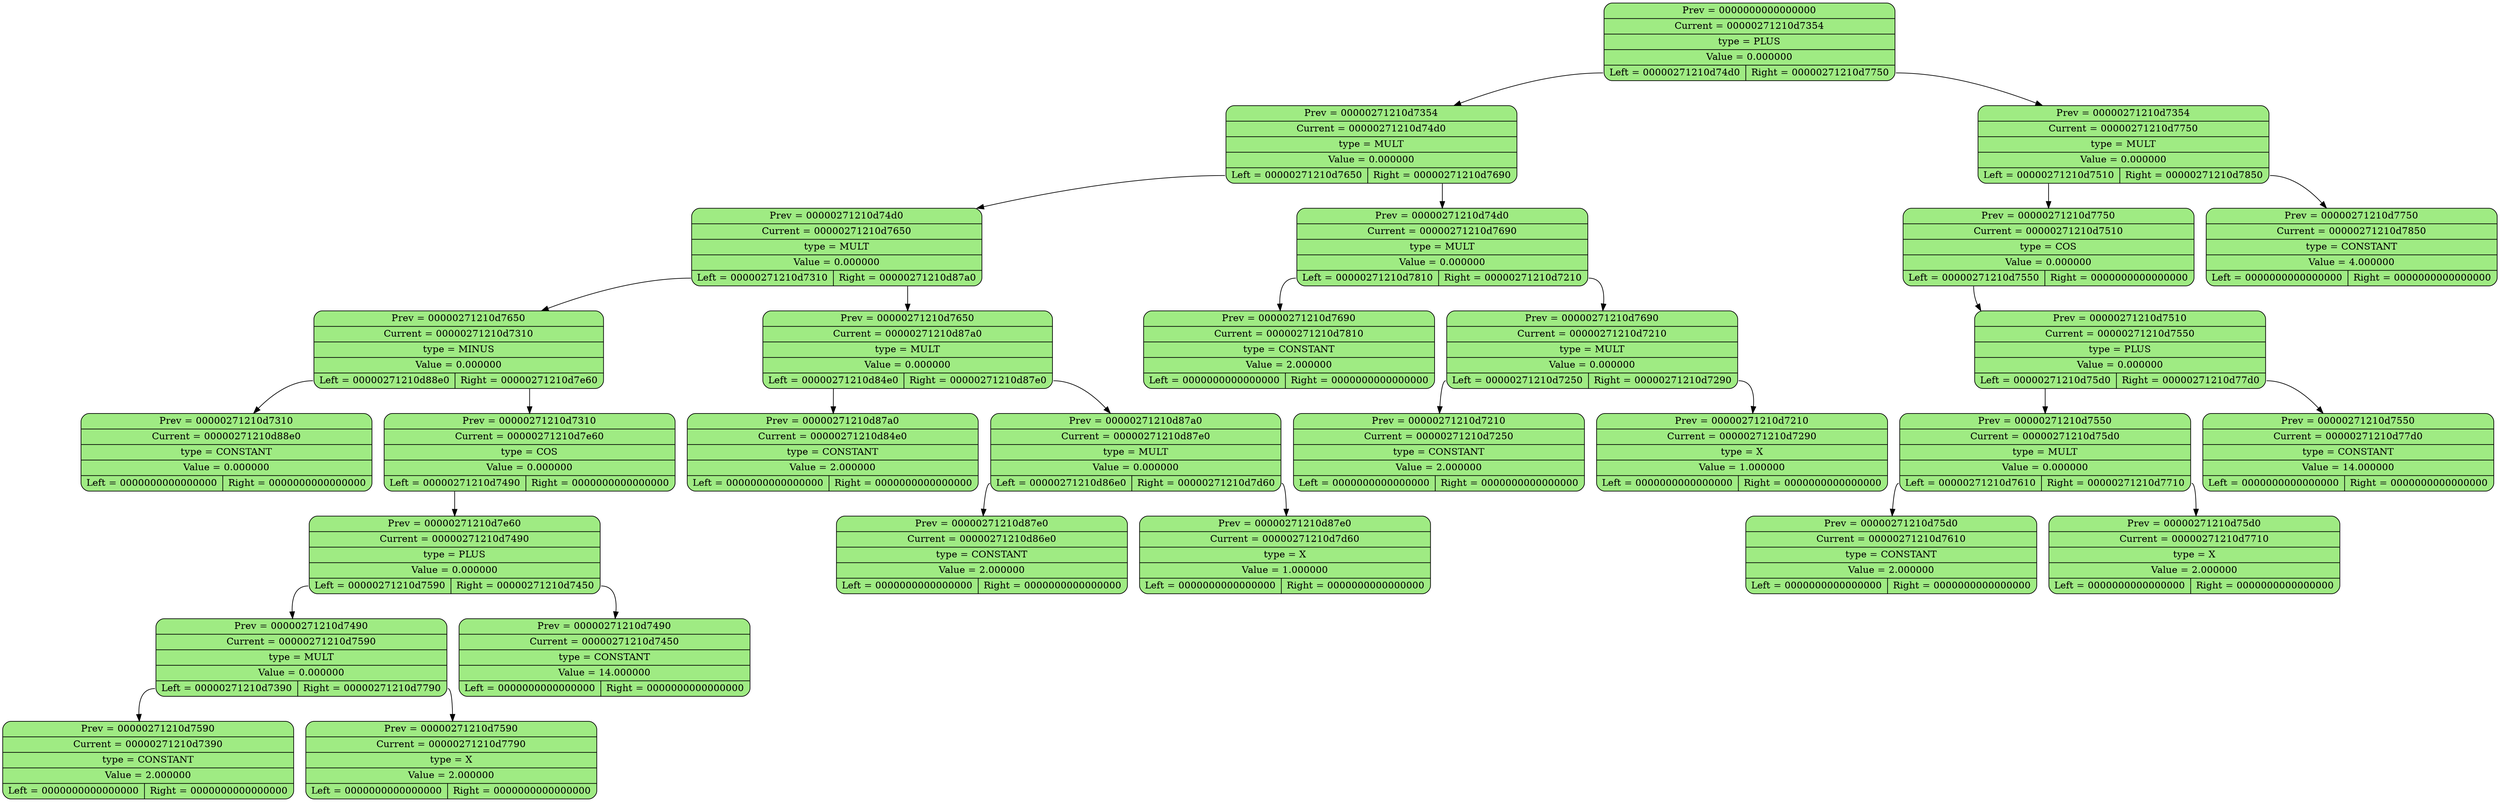 digraph List_3 {
	graph [dpi = 100];
	rankdir = TB
	"Nod_0" [shape = "Mrecord", style = "filled", fillcolor = "#9feb83", label = "{ <prev> Prev = 0000000000000000 | Current = 00000271210d7354 | type = PLUS | Value = 0.000000 |{ <left> Left = 00000271210d74d0 | <right> Right = 00000271210d7750} }"]
	"Nod_1" [shape = "Mrecord", style = "filled", fillcolor = "#9feb83", label = "{ <prev> Prev = 00000271210d7354 | Current = 00000271210d74d0 | type = MULT | Value = 0.000000 |{ <left> Left = 00000271210d7650 | <right> Right = 00000271210d7690} }"]
	"Nod_2" [shape = "Mrecord", style = "filled", fillcolor = "#9feb83", label = "{ <prev> Prev = 00000271210d74d0 | Current = 00000271210d7650 | type = MULT | Value = 0.000000 |{ <left> Left = 00000271210d7310 | <right> Right = 00000271210d87a0} }"]
	"Nod_3" [shape = "Mrecord", style = "filled", fillcolor = "#9feb83", label = "{ <prev> Prev = 00000271210d7650 | Current = 00000271210d7310 | type = MINUS | Value = 0.000000 |{ <left> Left = 00000271210d88e0 | <right> Right = 00000271210d7e60} }"]
	"Nod_4" [shape = "Mrecord", style = "filled", fillcolor = "#9feb83", label = "{ <prev> Prev = 00000271210d7310 | Current = 00000271210d88e0 | type = CONSTANT | Value = 0.000000 |{ <left> Left = 0000000000000000 | <right> Right = 0000000000000000} }"]
	"Nod_5" [shape = "Mrecord", style = "filled", fillcolor = "#9feb83", label = "{ <prev> Prev = 00000271210d7310 | Current = 00000271210d7e60 | type = COS | Value = 0.000000 |{ <left> Left = 00000271210d7490 | <right> Right = 0000000000000000} }"]
	"Nod_6" [shape = "Mrecord", style = "filled", fillcolor = "#9feb83", label = "{ <prev> Prev = 00000271210d7e60 | Current = 00000271210d7490 | type = PLUS | Value = 0.000000 |{ <left> Left = 00000271210d7590 | <right> Right = 00000271210d7450} }"]
	"Nod_7" [shape = "Mrecord", style = "filled", fillcolor = "#9feb83", label = "{ <prev> Prev = 00000271210d7490 | Current = 00000271210d7590 | type = MULT | Value = 0.000000 |{ <left> Left = 00000271210d7390 | <right> Right = 00000271210d7790} }"]
	"Nod_8" [shape = "Mrecord", style = "filled", fillcolor = "#9feb83", label = "{ <prev> Prev = 00000271210d7590 | Current = 00000271210d7390 | type = CONSTANT | Value = 2.000000 |{ <left> Left = 0000000000000000 | <right> Right = 0000000000000000} }"]
	"Nod_9" [shape = "Mrecord", style = "filled", fillcolor = "#9feb83", label = "{ <prev> Prev = 00000271210d7590 | Current = 00000271210d7790 | type = X | Value = 2.000000 |{ <left> Left = 0000000000000000 | <right> Right = 0000000000000000} }"]
	"Nod_10" [shape = "Mrecord", style = "filled", fillcolor = "#9feb83", label = "{ <prev> Prev = 00000271210d7490 | Current = 00000271210d7450 | type = CONSTANT | Value = 14.000000 |{ <left> Left = 0000000000000000 | <right> Right = 0000000000000000} }"]
	"Nod_11" [shape = "Mrecord", style = "filled", fillcolor = "#9feb83", label = "{ <prev> Prev = 00000271210d7650 | Current = 00000271210d87a0 | type = MULT | Value = 0.000000 |{ <left> Left = 00000271210d84e0 | <right> Right = 00000271210d87e0} }"]
	"Nod_12" [shape = "Mrecord", style = "filled", fillcolor = "#9feb83", label = "{ <prev> Prev = 00000271210d87a0 | Current = 00000271210d84e0 | type = CONSTANT | Value = 2.000000 |{ <left> Left = 0000000000000000 | <right> Right = 0000000000000000} }"]
	"Nod_13" [shape = "Mrecord", style = "filled", fillcolor = "#9feb83", label = "{ <prev> Prev = 00000271210d87a0 | Current = 00000271210d87e0 | type = MULT | Value = 0.000000 |{ <left> Left = 00000271210d86e0 | <right> Right = 00000271210d7d60} }"]
	"Nod_14" [shape = "Mrecord", style = "filled", fillcolor = "#9feb83", label = "{ <prev> Prev = 00000271210d87e0 | Current = 00000271210d86e0 | type = CONSTANT | Value = 2.000000 |{ <left> Left = 0000000000000000 | <right> Right = 0000000000000000} }"]
	"Nod_15" [shape = "Mrecord", style = "filled", fillcolor = "#9feb83", label = "{ <prev> Prev = 00000271210d87e0 | Current = 00000271210d7d60 | type = X | Value = 1.000000 |{ <left> Left = 0000000000000000 | <right> Right = 0000000000000000} }"]
	"Nod_16" [shape = "Mrecord", style = "filled", fillcolor = "#9feb83", label = "{ <prev> Prev = 00000271210d74d0 | Current = 00000271210d7690 | type = MULT | Value = 0.000000 |{ <left> Left = 00000271210d7810 | <right> Right = 00000271210d7210} }"]
	"Nod_17" [shape = "Mrecord", style = "filled", fillcolor = "#9feb83", label = "{ <prev> Prev = 00000271210d7690 | Current = 00000271210d7810 | type = CONSTANT | Value = 2.000000 |{ <left> Left = 0000000000000000 | <right> Right = 0000000000000000} }"]
	"Nod_18" [shape = "Mrecord", style = "filled", fillcolor = "#9feb83", label = "{ <prev> Prev = 00000271210d7690 | Current = 00000271210d7210 | type = MULT | Value = 0.000000 |{ <left> Left = 00000271210d7250 | <right> Right = 00000271210d7290} }"]
	"Nod_19" [shape = "Mrecord", style = "filled", fillcolor = "#9feb83", label = "{ <prev> Prev = 00000271210d7210 | Current = 00000271210d7250 | type = CONSTANT | Value = 2.000000 |{ <left> Left = 0000000000000000 | <right> Right = 0000000000000000} }"]
	"Nod_20" [shape = "Mrecord", style = "filled", fillcolor = "#9feb83", label = "{ <prev> Prev = 00000271210d7210 | Current = 00000271210d7290 | type = X | Value = 1.000000 |{ <left> Left = 0000000000000000 | <right> Right = 0000000000000000} }"]
	"Nod_21" [shape = "Mrecord", style = "filled", fillcolor = "#9feb83", label = "{ <prev> Prev = 00000271210d7354 | Current = 00000271210d7750 | type = MULT | Value = 0.000000 |{ <left> Left = 00000271210d7510 | <right> Right = 00000271210d7850} }"]
	"Nod_22" [shape = "Mrecord", style = "filled", fillcolor = "#9feb83", label = "{ <prev> Prev = 00000271210d7750 | Current = 00000271210d7510 | type = COS | Value = 0.000000 |{ <left> Left = 00000271210d7550 | <right> Right = 0000000000000000} }"]
	"Nod_23" [shape = "Mrecord", style = "filled", fillcolor = "#9feb83", label = "{ <prev> Prev = 00000271210d7510 | Current = 00000271210d7550 | type = PLUS | Value = 0.000000 |{ <left> Left = 00000271210d75d0 | <right> Right = 00000271210d77d0} }"]
	"Nod_24" [shape = "Mrecord", style = "filled", fillcolor = "#9feb83", label = "{ <prev> Prev = 00000271210d7550 | Current = 00000271210d75d0 | type = MULT | Value = 0.000000 |{ <left> Left = 00000271210d7610 | <right> Right = 00000271210d7710} }"]
	"Nod_25" [shape = "Mrecord", style = "filled", fillcolor = "#9feb83", label = "{ <prev> Prev = 00000271210d75d0 | Current = 00000271210d7610 | type = CONSTANT | Value = 2.000000 |{ <left> Left = 0000000000000000 | <right> Right = 0000000000000000} }"]
	"Nod_26" [shape = "Mrecord", style = "filled", fillcolor = "#9feb83", label = "{ <prev> Prev = 00000271210d75d0 | Current = 00000271210d7710 | type = X | Value = 2.000000 |{ <left> Left = 0000000000000000 | <right> Right = 0000000000000000} }"]
	"Nod_27" [shape = "Mrecord", style = "filled", fillcolor = "#9feb83", label = "{ <prev> Prev = 00000271210d7550 | Current = 00000271210d77d0 | type = CONSTANT | Value = 14.000000 |{ <left> Left = 0000000000000000 | <right> Right = 0000000000000000} }"]
	"Nod_28" [shape = "Mrecord", style = "filled", fillcolor = "#9feb83", label = "{ <prev> Prev = 00000271210d7750 | Current = 00000271210d7850 | type = CONSTANT | Value = 4.000000 |{ <left> Left = 0000000000000000 | <right> Right = 0000000000000000} }"]
	{ rank = same;  Nod_0; }
	{ rank = same;  Nod_1;  Nod_21; }
	{ rank = same;  Nod_2;  Nod_16;  Nod_22;  Nod_28; }
	{ rank = same;  Nod_3;  Nod_11;  Nod_17;  Nod_18;  Nod_23; }
	{ rank = same;  Nod_4;  Nod_5;  Nod_12;  Nod_13;  Nod_19;  Nod_20;  Nod_24;  Nod_27; }
	{ rank = same;  Nod_6;  Nod_14;  Nod_15;  Nod_25;  Nod_26; }
	{ rank = same;  Nod_7;  Nod_10; }
	{ rank = same;  Nod_8;  Nod_9; }
	"Nod_0":left -> "Nod_1";
	"Nod_1":left -> "Nod_2";
	"Nod_2":left -> "Nod_3";
	"Nod_3":left -> "Nod_4";
	"Nod_3":right -> "Nod_5";
	"Nod_5":left -> "Nod_6";
	"Nod_6":left -> "Nod_7";
	"Nod_7":left -> "Nod_8";
	"Nod_7":right -> "Nod_9";
	"Nod_6":right -> "Nod_10";
	"Nod_2":right -> "Nod_11";
	"Nod_11":left -> "Nod_12";
	"Nod_11":right -> "Nod_13";
	"Nod_13":left -> "Nod_14";
	"Nod_13":right -> "Nod_15";
	"Nod_1":right -> "Nod_16";
	"Nod_16":left -> "Nod_17";
	"Nod_16":right -> "Nod_18";
	"Nod_18":left -> "Nod_19";
	"Nod_18":right -> "Nod_20";
	"Nod_0":right -> "Nod_21";
	"Nod_21":left -> "Nod_22";
	"Nod_22":left -> "Nod_23";
	"Nod_23":left -> "Nod_24";
	"Nod_24":left -> "Nod_25";
	"Nod_24":right -> "Nod_26";
	"Nod_23":right -> "Nod_27";
	"Nod_21":right -> "Nod_28";
}